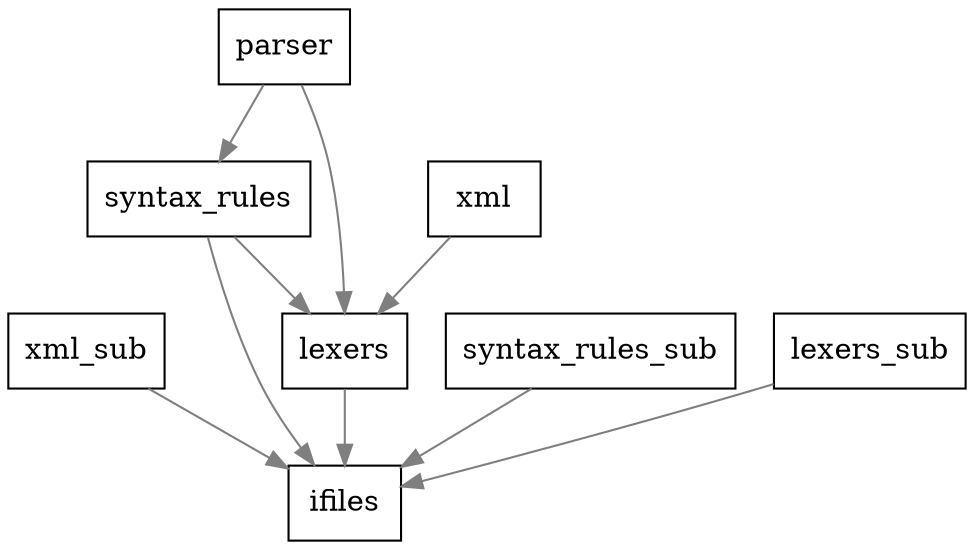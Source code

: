 
digraph G {
concentrate=true
splines=true
node[shape=record,style=filled,fillcolor=white]
edge[color=gray50]
xml_sub -> ifiles
syntax_rules -> lexers
parser -> syntax_rules
syntax_rules_sub -> ifiles
lexers_sub -> ifiles
parser -> lexers
lexers -> ifiles
xml -> lexers
syntax_rules -> ifiles
 }


